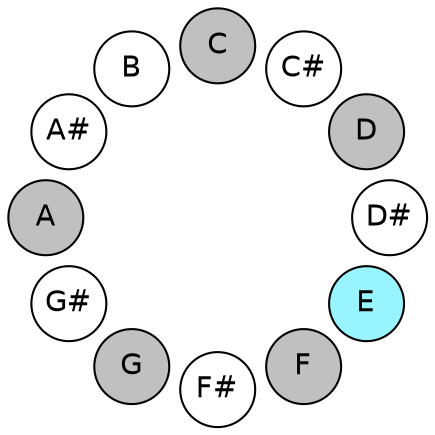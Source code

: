 
graph {

layout = circo;
mindist = .1

node [shape = circle, fontname = Helvetica, margin = 0, style = filled]
edge [style=invis]

subgraph 1 {
	"E" -- "F" -- "F#" -- "G" -- "G#" -- "A" -- "A#" -- "B" -- "C" -- "C#" -- "D" -- "D#" -- "E"
}

"C" [fillcolor = gray];
"C#" [fillcolor = white];
"D" [fillcolor = gray];
"D#" [fillcolor = white];
"E" [fillcolor = cadetblue1];
"F" [fillcolor = gray];
"F#" [fillcolor = white];
"G" [fillcolor = gray];
"G#" [fillcolor = white];
"A" [fillcolor = gray];
"A#" [fillcolor = white];
"B" [fillcolor = white];
}
